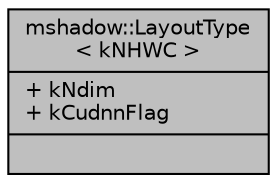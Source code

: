 digraph "mshadow::LayoutType&lt; kNHWC &gt;"
{
 // LATEX_PDF_SIZE
  edge [fontname="Helvetica",fontsize="10",labelfontname="Helvetica",labelfontsize="10"];
  node [fontname="Helvetica",fontsize="10",shape=record];
  Node1 [label="{mshadow::LayoutType\l\< kNHWC \>\n|+ kNdim\l+ kCudnnFlag\l|}",height=0.2,width=0.4,color="black", fillcolor="grey75", style="filled", fontcolor="black",tooltip=" "];
}
